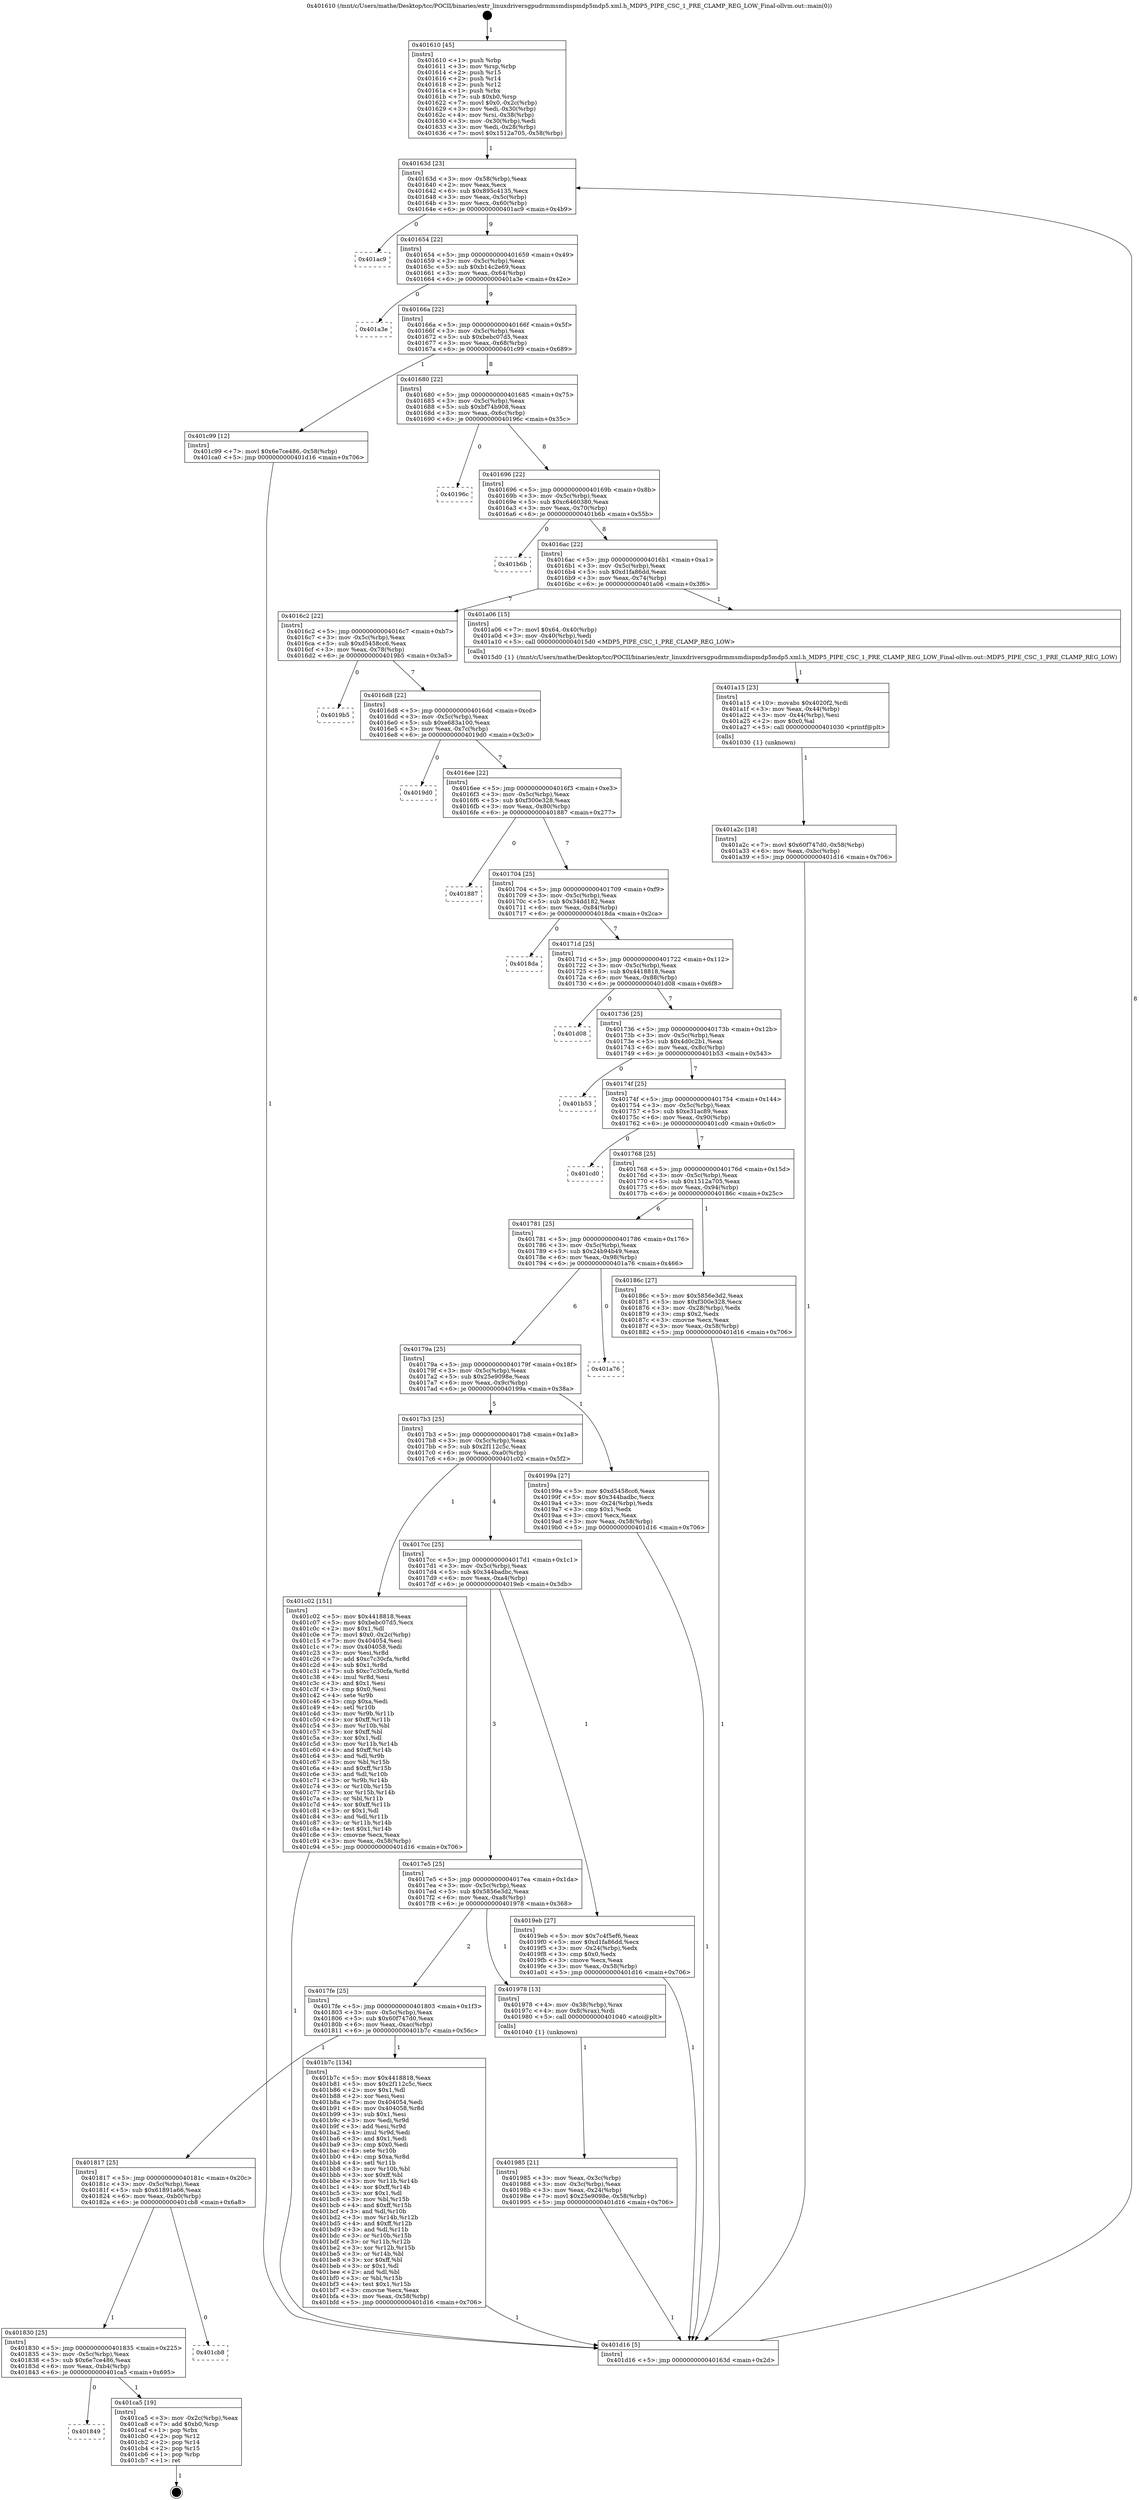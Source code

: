 digraph "0x401610" {
  label = "0x401610 (/mnt/c/Users/mathe/Desktop/tcc/POCII/binaries/extr_linuxdriversgpudrmmsmdispmdp5mdp5.xml.h_MDP5_PIPE_CSC_1_PRE_CLAMP_REG_LOW_Final-ollvm.out::main(0))"
  labelloc = "t"
  node[shape=record]

  Entry [label="",width=0.3,height=0.3,shape=circle,fillcolor=black,style=filled]
  "0x40163d" [label="{
     0x40163d [23]\l
     | [instrs]\l
     &nbsp;&nbsp;0x40163d \<+3\>: mov -0x58(%rbp),%eax\l
     &nbsp;&nbsp;0x401640 \<+2\>: mov %eax,%ecx\l
     &nbsp;&nbsp;0x401642 \<+6\>: sub $0x895c4135,%ecx\l
     &nbsp;&nbsp;0x401648 \<+3\>: mov %eax,-0x5c(%rbp)\l
     &nbsp;&nbsp;0x40164b \<+3\>: mov %ecx,-0x60(%rbp)\l
     &nbsp;&nbsp;0x40164e \<+6\>: je 0000000000401ac9 \<main+0x4b9\>\l
  }"]
  "0x401ac9" [label="{
     0x401ac9\l
  }", style=dashed]
  "0x401654" [label="{
     0x401654 [22]\l
     | [instrs]\l
     &nbsp;&nbsp;0x401654 \<+5\>: jmp 0000000000401659 \<main+0x49\>\l
     &nbsp;&nbsp;0x401659 \<+3\>: mov -0x5c(%rbp),%eax\l
     &nbsp;&nbsp;0x40165c \<+5\>: sub $0xb14c2e69,%eax\l
     &nbsp;&nbsp;0x401661 \<+3\>: mov %eax,-0x64(%rbp)\l
     &nbsp;&nbsp;0x401664 \<+6\>: je 0000000000401a3e \<main+0x42e\>\l
  }"]
  Exit [label="",width=0.3,height=0.3,shape=circle,fillcolor=black,style=filled,peripheries=2]
  "0x401a3e" [label="{
     0x401a3e\l
  }", style=dashed]
  "0x40166a" [label="{
     0x40166a [22]\l
     | [instrs]\l
     &nbsp;&nbsp;0x40166a \<+5\>: jmp 000000000040166f \<main+0x5f\>\l
     &nbsp;&nbsp;0x40166f \<+3\>: mov -0x5c(%rbp),%eax\l
     &nbsp;&nbsp;0x401672 \<+5\>: sub $0xbebc07d5,%eax\l
     &nbsp;&nbsp;0x401677 \<+3\>: mov %eax,-0x68(%rbp)\l
     &nbsp;&nbsp;0x40167a \<+6\>: je 0000000000401c99 \<main+0x689\>\l
  }"]
  "0x401849" [label="{
     0x401849\l
  }", style=dashed]
  "0x401c99" [label="{
     0x401c99 [12]\l
     | [instrs]\l
     &nbsp;&nbsp;0x401c99 \<+7\>: movl $0x6e7ce486,-0x58(%rbp)\l
     &nbsp;&nbsp;0x401ca0 \<+5\>: jmp 0000000000401d16 \<main+0x706\>\l
  }"]
  "0x401680" [label="{
     0x401680 [22]\l
     | [instrs]\l
     &nbsp;&nbsp;0x401680 \<+5\>: jmp 0000000000401685 \<main+0x75\>\l
     &nbsp;&nbsp;0x401685 \<+3\>: mov -0x5c(%rbp),%eax\l
     &nbsp;&nbsp;0x401688 \<+5\>: sub $0xbf74b908,%eax\l
     &nbsp;&nbsp;0x40168d \<+3\>: mov %eax,-0x6c(%rbp)\l
     &nbsp;&nbsp;0x401690 \<+6\>: je 000000000040196c \<main+0x35c\>\l
  }"]
  "0x401ca5" [label="{
     0x401ca5 [19]\l
     | [instrs]\l
     &nbsp;&nbsp;0x401ca5 \<+3\>: mov -0x2c(%rbp),%eax\l
     &nbsp;&nbsp;0x401ca8 \<+7\>: add $0xb0,%rsp\l
     &nbsp;&nbsp;0x401caf \<+1\>: pop %rbx\l
     &nbsp;&nbsp;0x401cb0 \<+2\>: pop %r12\l
     &nbsp;&nbsp;0x401cb2 \<+2\>: pop %r14\l
     &nbsp;&nbsp;0x401cb4 \<+2\>: pop %r15\l
     &nbsp;&nbsp;0x401cb6 \<+1\>: pop %rbp\l
     &nbsp;&nbsp;0x401cb7 \<+1\>: ret\l
  }"]
  "0x40196c" [label="{
     0x40196c\l
  }", style=dashed]
  "0x401696" [label="{
     0x401696 [22]\l
     | [instrs]\l
     &nbsp;&nbsp;0x401696 \<+5\>: jmp 000000000040169b \<main+0x8b\>\l
     &nbsp;&nbsp;0x40169b \<+3\>: mov -0x5c(%rbp),%eax\l
     &nbsp;&nbsp;0x40169e \<+5\>: sub $0xc6460380,%eax\l
     &nbsp;&nbsp;0x4016a3 \<+3\>: mov %eax,-0x70(%rbp)\l
     &nbsp;&nbsp;0x4016a6 \<+6\>: je 0000000000401b6b \<main+0x55b\>\l
  }"]
  "0x401830" [label="{
     0x401830 [25]\l
     | [instrs]\l
     &nbsp;&nbsp;0x401830 \<+5\>: jmp 0000000000401835 \<main+0x225\>\l
     &nbsp;&nbsp;0x401835 \<+3\>: mov -0x5c(%rbp),%eax\l
     &nbsp;&nbsp;0x401838 \<+5\>: sub $0x6e7ce486,%eax\l
     &nbsp;&nbsp;0x40183d \<+6\>: mov %eax,-0xb4(%rbp)\l
     &nbsp;&nbsp;0x401843 \<+6\>: je 0000000000401ca5 \<main+0x695\>\l
  }"]
  "0x401b6b" [label="{
     0x401b6b\l
  }", style=dashed]
  "0x4016ac" [label="{
     0x4016ac [22]\l
     | [instrs]\l
     &nbsp;&nbsp;0x4016ac \<+5\>: jmp 00000000004016b1 \<main+0xa1\>\l
     &nbsp;&nbsp;0x4016b1 \<+3\>: mov -0x5c(%rbp),%eax\l
     &nbsp;&nbsp;0x4016b4 \<+5\>: sub $0xd1fa86dd,%eax\l
     &nbsp;&nbsp;0x4016b9 \<+3\>: mov %eax,-0x74(%rbp)\l
     &nbsp;&nbsp;0x4016bc \<+6\>: je 0000000000401a06 \<main+0x3f6\>\l
  }"]
  "0x401cb8" [label="{
     0x401cb8\l
  }", style=dashed]
  "0x401a06" [label="{
     0x401a06 [15]\l
     | [instrs]\l
     &nbsp;&nbsp;0x401a06 \<+7\>: movl $0x64,-0x40(%rbp)\l
     &nbsp;&nbsp;0x401a0d \<+3\>: mov -0x40(%rbp),%edi\l
     &nbsp;&nbsp;0x401a10 \<+5\>: call 00000000004015d0 \<MDP5_PIPE_CSC_1_PRE_CLAMP_REG_LOW\>\l
     | [calls]\l
     &nbsp;&nbsp;0x4015d0 \{1\} (/mnt/c/Users/mathe/Desktop/tcc/POCII/binaries/extr_linuxdriversgpudrmmsmdispmdp5mdp5.xml.h_MDP5_PIPE_CSC_1_PRE_CLAMP_REG_LOW_Final-ollvm.out::MDP5_PIPE_CSC_1_PRE_CLAMP_REG_LOW)\l
  }"]
  "0x4016c2" [label="{
     0x4016c2 [22]\l
     | [instrs]\l
     &nbsp;&nbsp;0x4016c2 \<+5\>: jmp 00000000004016c7 \<main+0xb7\>\l
     &nbsp;&nbsp;0x4016c7 \<+3\>: mov -0x5c(%rbp),%eax\l
     &nbsp;&nbsp;0x4016ca \<+5\>: sub $0xd5458cc6,%eax\l
     &nbsp;&nbsp;0x4016cf \<+3\>: mov %eax,-0x78(%rbp)\l
     &nbsp;&nbsp;0x4016d2 \<+6\>: je 00000000004019b5 \<main+0x3a5\>\l
  }"]
  "0x401817" [label="{
     0x401817 [25]\l
     | [instrs]\l
     &nbsp;&nbsp;0x401817 \<+5\>: jmp 000000000040181c \<main+0x20c\>\l
     &nbsp;&nbsp;0x40181c \<+3\>: mov -0x5c(%rbp),%eax\l
     &nbsp;&nbsp;0x40181f \<+5\>: sub $0x61891a66,%eax\l
     &nbsp;&nbsp;0x401824 \<+6\>: mov %eax,-0xb0(%rbp)\l
     &nbsp;&nbsp;0x40182a \<+6\>: je 0000000000401cb8 \<main+0x6a8\>\l
  }"]
  "0x4019b5" [label="{
     0x4019b5\l
  }", style=dashed]
  "0x4016d8" [label="{
     0x4016d8 [22]\l
     | [instrs]\l
     &nbsp;&nbsp;0x4016d8 \<+5\>: jmp 00000000004016dd \<main+0xcd\>\l
     &nbsp;&nbsp;0x4016dd \<+3\>: mov -0x5c(%rbp),%eax\l
     &nbsp;&nbsp;0x4016e0 \<+5\>: sub $0xe683a100,%eax\l
     &nbsp;&nbsp;0x4016e5 \<+3\>: mov %eax,-0x7c(%rbp)\l
     &nbsp;&nbsp;0x4016e8 \<+6\>: je 00000000004019d0 \<main+0x3c0\>\l
  }"]
  "0x401b7c" [label="{
     0x401b7c [134]\l
     | [instrs]\l
     &nbsp;&nbsp;0x401b7c \<+5\>: mov $0x4418818,%eax\l
     &nbsp;&nbsp;0x401b81 \<+5\>: mov $0x2f112c5c,%ecx\l
     &nbsp;&nbsp;0x401b86 \<+2\>: mov $0x1,%dl\l
     &nbsp;&nbsp;0x401b88 \<+2\>: xor %esi,%esi\l
     &nbsp;&nbsp;0x401b8a \<+7\>: mov 0x404054,%edi\l
     &nbsp;&nbsp;0x401b91 \<+8\>: mov 0x404058,%r8d\l
     &nbsp;&nbsp;0x401b99 \<+3\>: sub $0x1,%esi\l
     &nbsp;&nbsp;0x401b9c \<+3\>: mov %edi,%r9d\l
     &nbsp;&nbsp;0x401b9f \<+3\>: add %esi,%r9d\l
     &nbsp;&nbsp;0x401ba2 \<+4\>: imul %r9d,%edi\l
     &nbsp;&nbsp;0x401ba6 \<+3\>: and $0x1,%edi\l
     &nbsp;&nbsp;0x401ba9 \<+3\>: cmp $0x0,%edi\l
     &nbsp;&nbsp;0x401bac \<+4\>: sete %r10b\l
     &nbsp;&nbsp;0x401bb0 \<+4\>: cmp $0xa,%r8d\l
     &nbsp;&nbsp;0x401bb4 \<+4\>: setl %r11b\l
     &nbsp;&nbsp;0x401bb8 \<+3\>: mov %r10b,%bl\l
     &nbsp;&nbsp;0x401bbb \<+3\>: xor $0xff,%bl\l
     &nbsp;&nbsp;0x401bbe \<+3\>: mov %r11b,%r14b\l
     &nbsp;&nbsp;0x401bc1 \<+4\>: xor $0xff,%r14b\l
     &nbsp;&nbsp;0x401bc5 \<+3\>: xor $0x1,%dl\l
     &nbsp;&nbsp;0x401bc8 \<+3\>: mov %bl,%r15b\l
     &nbsp;&nbsp;0x401bcb \<+4\>: and $0xff,%r15b\l
     &nbsp;&nbsp;0x401bcf \<+3\>: and %dl,%r10b\l
     &nbsp;&nbsp;0x401bd2 \<+3\>: mov %r14b,%r12b\l
     &nbsp;&nbsp;0x401bd5 \<+4\>: and $0xff,%r12b\l
     &nbsp;&nbsp;0x401bd9 \<+3\>: and %dl,%r11b\l
     &nbsp;&nbsp;0x401bdc \<+3\>: or %r10b,%r15b\l
     &nbsp;&nbsp;0x401bdf \<+3\>: or %r11b,%r12b\l
     &nbsp;&nbsp;0x401be2 \<+3\>: xor %r12b,%r15b\l
     &nbsp;&nbsp;0x401be5 \<+3\>: or %r14b,%bl\l
     &nbsp;&nbsp;0x401be8 \<+3\>: xor $0xff,%bl\l
     &nbsp;&nbsp;0x401beb \<+3\>: or $0x1,%dl\l
     &nbsp;&nbsp;0x401bee \<+2\>: and %dl,%bl\l
     &nbsp;&nbsp;0x401bf0 \<+3\>: or %bl,%r15b\l
     &nbsp;&nbsp;0x401bf3 \<+4\>: test $0x1,%r15b\l
     &nbsp;&nbsp;0x401bf7 \<+3\>: cmovne %ecx,%eax\l
     &nbsp;&nbsp;0x401bfa \<+3\>: mov %eax,-0x58(%rbp)\l
     &nbsp;&nbsp;0x401bfd \<+5\>: jmp 0000000000401d16 \<main+0x706\>\l
  }"]
  "0x4019d0" [label="{
     0x4019d0\l
  }", style=dashed]
  "0x4016ee" [label="{
     0x4016ee [22]\l
     | [instrs]\l
     &nbsp;&nbsp;0x4016ee \<+5\>: jmp 00000000004016f3 \<main+0xe3\>\l
     &nbsp;&nbsp;0x4016f3 \<+3\>: mov -0x5c(%rbp),%eax\l
     &nbsp;&nbsp;0x4016f6 \<+5\>: sub $0xf300e328,%eax\l
     &nbsp;&nbsp;0x4016fb \<+3\>: mov %eax,-0x80(%rbp)\l
     &nbsp;&nbsp;0x4016fe \<+6\>: je 0000000000401887 \<main+0x277\>\l
  }"]
  "0x401a2c" [label="{
     0x401a2c [18]\l
     | [instrs]\l
     &nbsp;&nbsp;0x401a2c \<+7\>: movl $0x60f747d0,-0x58(%rbp)\l
     &nbsp;&nbsp;0x401a33 \<+6\>: mov %eax,-0xbc(%rbp)\l
     &nbsp;&nbsp;0x401a39 \<+5\>: jmp 0000000000401d16 \<main+0x706\>\l
  }"]
  "0x401887" [label="{
     0x401887\l
  }", style=dashed]
  "0x401704" [label="{
     0x401704 [25]\l
     | [instrs]\l
     &nbsp;&nbsp;0x401704 \<+5\>: jmp 0000000000401709 \<main+0xf9\>\l
     &nbsp;&nbsp;0x401709 \<+3\>: mov -0x5c(%rbp),%eax\l
     &nbsp;&nbsp;0x40170c \<+5\>: sub $0x34dd182,%eax\l
     &nbsp;&nbsp;0x401711 \<+6\>: mov %eax,-0x84(%rbp)\l
     &nbsp;&nbsp;0x401717 \<+6\>: je 00000000004018da \<main+0x2ca\>\l
  }"]
  "0x401a15" [label="{
     0x401a15 [23]\l
     | [instrs]\l
     &nbsp;&nbsp;0x401a15 \<+10\>: movabs $0x4020f2,%rdi\l
     &nbsp;&nbsp;0x401a1f \<+3\>: mov %eax,-0x44(%rbp)\l
     &nbsp;&nbsp;0x401a22 \<+3\>: mov -0x44(%rbp),%esi\l
     &nbsp;&nbsp;0x401a25 \<+2\>: mov $0x0,%al\l
     &nbsp;&nbsp;0x401a27 \<+5\>: call 0000000000401030 \<printf@plt\>\l
     | [calls]\l
     &nbsp;&nbsp;0x401030 \{1\} (unknown)\l
  }"]
  "0x4018da" [label="{
     0x4018da\l
  }", style=dashed]
  "0x40171d" [label="{
     0x40171d [25]\l
     | [instrs]\l
     &nbsp;&nbsp;0x40171d \<+5\>: jmp 0000000000401722 \<main+0x112\>\l
     &nbsp;&nbsp;0x401722 \<+3\>: mov -0x5c(%rbp),%eax\l
     &nbsp;&nbsp;0x401725 \<+5\>: sub $0x4418818,%eax\l
     &nbsp;&nbsp;0x40172a \<+6\>: mov %eax,-0x88(%rbp)\l
     &nbsp;&nbsp;0x401730 \<+6\>: je 0000000000401d08 \<main+0x6f8\>\l
  }"]
  "0x401985" [label="{
     0x401985 [21]\l
     | [instrs]\l
     &nbsp;&nbsp;0x401985 \<+3\>: mov %eax,-0x3c(%rbp)\l
     &nbsp;&nbsp;0x401988 \<+3\>: mov -0x3c(%rbp),%eax\l
     &nbsp;&nbsp;0x40198b \<+3\>: mov %eax,-0x24(%rbp)\l
     &nbsp;&nbsp;0x40198e \<+7\>: movl $0x25e9098e,-0x58(%rbp)\l
     &nbsp;&nbsp;0x401995 \<+5\>: jmp 0000000000401d16 \<main+0x706\>\l
  }"]
  "0x401d08" [label="{
     0x401d08\l
  }", style=dashed]
  "0x401736" [label="{
     0x401736 [25]\l
     | [instrs]\l
     &nbsp;&nbsp;0x401736 \<+5\>: jmp 000000000040173b \<main+0x12b\>\l
     &nbsp;&nbsp;0x40173b \<+3\>: mov -0x5c(%rbp),%eax\l
     &nbsp;&nbsp;0x40173e \<+5\>: sub $0x4d0c2b1,%eax\l
     &nbsp;&nbsp;0x401743 \<+6\>: mov %eax,-0x8c(%rbp)\l
     &nbsp;&nbsp;0x401749 \<+6\>: je 0000000000401b53 \<main+0x543\>\l
  }"]
  "0x4017fe" [label="{
     0x4017fe [25]\l
     | [instrs]\l
     &nbsp;&nbsp;0x4017fe \<+5\>: jmp 0000000000401803 \<main+0x1f3\>\l
     &nbsp;&nbsp;0x401803 \<+3\>: mov -0x5c(%rbp),%eax\l
     &nbsp;&nbsp;0x401806 \<+5\>: sub $0x60f747d0,%eax\l
     &nbsp;&nbsp;0x40180b \<+6\>: mov %eax,-0xac(%rbp)\l
     &nbsp;&nbsp;0x401811 \<+6\>: je 0000000000401b7c \<main+0x56c\>\l
  }"]
  "0x401b53" [label="{
     0x401b53\l
  }", style=dashed]
  "0x40174f" [label="{
     0x40174f [25]\l
     | [instrs]\l
     &nbsp;&nbsp;0x40174f \<+5\>: jmp 0000000000401754 \<main+0x144\>\l
     &nbsp;&nbsp;0x401754 \<+3\>: mov -0x5c(%rbp),%eax\l
     &nbsp;&nbsp;0x401757 \<+5\>: sub $0xe31ac89,%eax\l
     &nbsp;&nbsp;0x40175c \<+6\>: mov %eax,-0x90(%rbp)\l
     &nbsp;&nbsp;0x401762 \<+6\>: je 0000000000401cd0 \<main+0x6c0\>\l
  }"]
  "0x401978" [label="{
     0x401978 [13]\l
     | [instrs]\l
     &nbsp;&nbsp;0x401978 \<+4\>: mov -0x38(%rbp),%rax\l
     &nbsp;&nbsp;0x40197c \<+4\>: mov 0x8(%rax),%rdi\l
     &nbsp;&nbsp;0x401980 \<+5\>: call 0000000000401040 \<atoi@plt\>\l
     | [calls]\l
     &nbsp;&nbsp;0x401040 \{1\} (unknown)\l
  }"]
  "0x401cd0" [label="{
     0x401cd0\l
  }", style=dashed]
  "0x401768" [label="{
     0x401768 [25]\l
     | [instrs]\l
     &nbsp;&nbsp;0x401768 \<+5\>: jmp 000000000040176d \<main+0x15d\>\l
     &nbsp;&nbsp;0x40176d \<+3\>: mov -0x5c(%rbp),%eax\l
     &nbsp;&nbsp;0x401770 \<+5\>: sub $0x1512a705,%eax\l
     &nbsp;&nbsp;0x401775 \<+6\>: mov %eax,-0x94(%rbp)\l
     &nbsp;&nbsp;0x40177b \<+6\>: je 000000000040186c \<main+0x25c\>\l
  }"]
  "0x4017e5" [label="{
     0x4017e5 [25]\l
     | [instrs]\l
     &nbsp;&nbsp;0x4017e5 \<+5\>: jmp 00000000004017ea \<main+0x1da\>\l
     &nbsp;&nbsp;0x4017ea \<+3\>: mov -0x5c(%rbp),%eax\l
     &nbsp;&nbsp;0x4017ed \<+5\>: sub $0x5856e3d2,%eax\l
     &nbsp;&nbsp;0x4017f2 \<+6\>: mov %eax,-0xa8(%rbp)\l
     &nbsp;&nbsp;0x4017f8 \<+6\>: je 0000000000401978 \<main+0x368\>\l
  }"]
  "0x40186c" [label="{
     0x40186c [27]\l
     | [instrs]\l
     &nbsp;&nbsp;0x40186c \<+5\>: mov $0x5856e3d2,%eax\l
     &nbsp;&nbsp;0x401871 \<+5\>: mov $0xf300e328,%ecx\l
     &nbsp;&nbsp;0x401876 \<+3\>: mov -0x28(%rbp),%edx\l
     &nbsp;&nbsp;0x401879 \<+3\>: cmp $0x2,%edx\l
     &nbsp;&nbsp;0x40187c \<+3\>: cmovne %ecx,%eax\l
     &nbsp;&nbsp;0x40187f \<+3\>: mov %eax,-0x58(%rbp)\l
     &nbsp;&nbsp;0x401882 \<+5\>: jmp 0000000000401d16 \<main+0x706\>\l
  }"]
  "0x401781" [label="{
     0x401781 [25]\l
     | [instrs]\l
     &nbsp;&nbsp;0x401781 \<+5\>: jmp 0000000000401786 \<main+0x176\>\l
     &nbsp;&nbsp;0x401786 \<+3\>: mov -0x5c(%rbp),%eax\l
     &nbsp;&nbsp;0x401789 \<+5\>: sub $0x24b94b49,%eax\l
     &nbsp;&nbsp;0x40178e \<+6\>: mov %eax,-0x98(%rbp)\l
     &nbsp;&nbsp;0x401794 \<+6\>: je 0000000000401a76 \<main+0x466\>\l
  }"]
  "0x401d16" [label="{
     0x401d16 [5]\l
     | [instrs]\l
     &nbsp;&nbsp;0x401d16 \<+5\>: jmp 000000000040163d \<main+0x2d\>\l
  }"]
  "0x401610" [label="{
     0x401610 [45]\l
     | [instrs]\l
     &nbsp;&nbsp;0x401610 \<+1\>: push %rbp\l
     &nbsp;&nbsp;0x401611 \<+3\>: mov %rsp,%rbp\l
     &nbsp;&nbsp;0x401614 \<+2\>: push %r15\l
     &nbsp;&nbsp;0x401616 \<+2\>: push %r14\l
     &nbsp;&nbsp;0x401618 \<+2\>: push %r12\l
     &nbsp;&nbsp;0x40161a \<+1\>: push %rbx\l
     &nbsp;&nbsp;0x40161b \<+7\>: sub $0xb0,%rsp\l
     &nbsp;&nbsp;0x401622 \<+7\>: movl $0x0,-0x2c(%rbp)\l
     &nbsp;&nbsp;0x401629 \<+3\>: mov %edi,-0x30(%rbp)\l
     &nbsp;&nbsp;0x40162c \<+4\>: mov %rsi,-0x38(%rbp)\l
     &nbsp;&nbsp;0x401630 \<+3\>: mov -0x30(%rbp),%edi\l
     &nbsp;&nbsp;0x401633 \<+3\>: mov %edi,-0x28(%rbp)\l
     &nbsp;&nbsp;0x401636 \<+7\>: movl $0x1512a705,-0x58(%rbp)\l
  }"]
  "0x4019eb" [label="{
     0x4019eb [27]\l
     | [instrs]\l
     &nbsp;&nbsp;0x4019eb \<+5\>: mov $0x7c4f5ef6,%eax\l
     &nbsp;&nbsp;0x4019f0 \<+5\>: mov $0xd1fa86dd,%ecx\l
     &nbsp;&nbsp;0x4019f5 \<+3\>: mov -0x24(%rbp),%edx\l
     &nbsp;&nbsp;0x4019f8 \<+3\>: cmp $0x0,%edx\l
     &nbsp;&nbsp;0x4019fb \<+3\>: cmove %ecx,%eax\l
     &nbsp;&nbsp;0x4019fe \<+3\>: mov %eax,-0x58(%rbp)\l
     &nbsp;&nbsp;0x401a01 \<+5\>: jmp 0000000000401d16 \<main+0x706\>\l
  }"]
  "0x401a76" [label="{
     0x401a76\l
  }", style=dashed]
  "0x40179a" [label="{
     0x40179a [25]\l
     | [instrs]\l
     &nbsp;&nbsp;0x40179a \<+5\>: jmp 000000000040179f \<main+0x18f\>\l
     &nbsp;&nbsp;0x40179f \<+3\>: mov -0x5c(%rbp),%eax\l
     &nbsp;&nbsp;0x4017a2 \<+5\>: sub $0x25e9098e,%eax\l
     &nbsp;&nbsp;0x4017a7 \<+6\>: mov %eax,-0x9c(%rbp)\l
     &nbsp;&nbsp;0x4017ad \<+6\>: je 000000000040199a \<main+0x38a\>\l
  }"]
  "0x4017cc" [label="{
     0x4017cc [25]\l
     | [instrs]\l
     &nbsp;&nbsp;0x4017cc \<+5\>: jmp 00000000004017d1 \<main+0x1c1\>\l
     &nbsp;&nbsp;0x4017d1 \<+3\>: mov -0x5c(%rbp),%eax\l
     &nbsp;&nbsp;0x4017d4 \<+5\>: sub $0x344badbc,%eax\l
     &nbsp;&nbsp;0x4017d9 \<+6\>: mov %eax,-0xa4(%rbp)\l
     &nbsp;&nbsp;0x4017df \<+6\>: je 00000000004019eb \<main+0x3db\>\l
  }"]
  "0x40199a" [label="{
     0x40199a [27]\l
     | [instrs]\l
     &nbsp;&nbsp;0x40199a \<+5\>: mov $0xd5458cc6,%eax\l
     &nbsp;&nbsp;0x40199f \<+5\>: mov $0x344badbc,%ecx\l
     &nbsp;&nbsp;0x4019a4 \<+3\>: mov -0x24(%rbp),%edx\l
     &nbsp;&nbsp;0x4019a7 \<+3\>: cmp $0x1,%edx\l
     &nbsp;&nbsp;0x4019aa \<+3\>: cmovl %ecx,%eax\l
     &nbsp;&nbsp;0x4019ad \<+3\>: mov %eax,-0x58(%rbp)\l
     &nbsp;&nbsp;0x4019b0 \<+5\>: jmp 0000000000401d16 \<main+0x706\>\l
  }"]
  "0x4017b3" [label="{
     0x4017b3 [25]\l
     | [instrs]\l
     &nbsp;&nbsp;0x4017b3 \<+5\>: jmp 00000000004017b8 \<main+0x1a8\>\l
     &nbsp;&nbsp;0x4017b8 \<+3\>: mov -0x5c(%rbp),%eax\l
     &nbsp;&nbsp;0x4017bb \<+5\>: sub $0x2f112c5c,%eax\l
     &nbsp;&nbsp;0x4017c0 \<+6\>: mov %eax,-0xa0(%rbp)\l
     &nbsp;&nbsp;0x4017c6 \<+6\>: je 0000000000401c02 \<main+0x5f2\>\l
  }"]
  "0x401c02" [label="{
     0x401c02 [151]\l
     | [instrs]\l
     &nbsp;&nbsp;0x401c02 \<+5\>: mov $0x4418818,%eax\l
     &nbsp;&nbsp;0x401c07 \<+5\>: mov $0xbebc07d5,%ecx\l
     &nbsp;&nbsp;0x401c0c \<+2\>: mov $0x1,%dl\l
     &nbsp;&nbsp;0x401c0e \<+7\>: movl $0x0,-0x2c(%rbp)\l
     &nbsp;&nbsp;0x401c15 \<+7\>: mov 0x404054,%esi\l
     &nbsp;&nbsp;0x401c1c \<+7\>: mov 0x404058,%edi\l
     &nbsp;&nbsp;0x401c23 \<+3\>: mov %esi,%r8d\l
     &nbsp;&nbsp;0x401c26 \<+7\>: add $0xc7c30cfa,%r8d\l
     &nbsp;&nbsp;0x401c2d \<+4\>: sub $0x1,%r8d\l
     &nbsp;&nbsp;0x401c31 \<+7\>: sub $0xc7c30cfa,%r8d\l
     &nbsp;&nbsp;0x401c38 \<+4\>: imul %r8d,%esi\l
     &nbsp;&nbsp;0x401c3c \<+3\>: and $0x1,%esi\l
     &nbsp;&nbsp;0x401c3f \<+3\>: cmp $0x0,%esi\l
     &nbsp;&nbsp;0x401c42 \<+4\>: sete %r9b\l
     &nbsp;&nbsp;0x401c46 \<+3\>: cmp $0xa,%edi\l
     &nbsp;&nbsp;0x401c49 \<+4\>: setl %r10b\l
     &nbsp;&nbsp;0x401c4d \<+3\>: mov %r9b,%r11b\l
     &nbsp;&nbsp;0x401c50 \<+4\>: xor $0xff,%r11b\l
     &nbsp;&nbsp;0x401c54 \<+3\>: mov %r10b,%bl\l
     &nbsp;&nbsp;0x401c57 \<+3\>: xor $0xff,%bl\l
     &nbsp;&nbsp;0x401c5a \<+3\>: xor $0x1,%dl\l
     &nbsp;&nbsp;0x401c5d \<+3\>: mov %r11b,%r14b\l
     &nbsp;&nbsp;0x401c60 \<+4\>: and $0xff,%r14b\l
     &nbsp;&nbsp;0x401c64 \<+3\>: and %dl,%r9b\l
     &nbsp;&nbsp;0x401c67 \<+3\>: mov %bl,%r15b\l
     &nbsp;&nbsp;0x401c6a \<+4\>: and $0xff,%r15b\l
     &nbsp;&nbsp;0x401c6e \<+3\>: and %dl,%r10b\l
     &nbsp;&nbsp;0x401c71 \<+3\>: or %r9b,%r14b\l
     &nbsp;&nbsp;0x401c74 \<+3\>: or %r10b,%r15b\l
     &nbsp;&nbsp;0x401c77 \<+3\>: xor %r15b,%r14b\l
     &nbsp;&nbsp;0x401c7a \<+3\>: or %bl,%r11b\l
     &nbsp;&nbsp;0x401c7d \<+4\>: xor $0xff,%r11b\l
     &nbsp;&nbsp;0x401c81 \<+3\>: or $0x1,%dl\l
     &nbsp;&nbsp;0x401c84 \<+3\>: and %dl,%r11b\l
     &nbsp;&nbsp;0x401c87 \<+3\>: or %r11b,%r14b\l
     &nbsp;&nbsp;0x401c8a \<+4\>: test $0x1,%r14b\l
     &nbsp;&nbsp;0x401c8e \<+3\>: cmovne %ecx,%eax\l
     &nbsp;&nbsp;0x401c91 \<+3\>: mov %eax,-0x58(%rbp)\l
     &nbsp;&nbsp;0x401c94 \<+5\>: jmp 0000000000401d16 \<main+0x706\>\l
  }"]
  Entry -> "0x401610" [label=" 1"]
  "0x40163d" -> "0x401ac9" [label=" 0"]
  "0x40163d" -> "0x401654" [label=" 9"]
  "0x401ca5" -> Exit [label=" 1"]
  "0x401654" -> "0x401a3e" [label=" 0"]
  "0x401654" -> "0x40166a" [label=" 9"]
  "0x401830" -> "0x401849" [label=" 0"]
  "0x40166a" -> "0x401c99" [label=" 1"]
  "0x40166a" -> "0x401680" [label=" 8"]
  "0x401830" -> "0x401ca5" [label=" 1"]
  "0x401680" -> "0x40196c" [label=" 0"]
  "0x401680" -> "0x401696" [label=" 8"]
  "0x401817" -> "0x401830" [label=" 1"]
  "0x401696" -> "0x401b6b" [label=" 0"]
  "0x401696" -> "0x4016ac" [label=" 8"]
  "0x401817" -> "0x401cb8" [label=" 0"]
  "0x4016ac" -> "0x401a06" [label=" 1"]
  "0x4016ac" -> "0x4016c2" [label=" 7"]
  "0x401c99" -> "0x401d16" [label=" 1"]
  "0x4016c2" -> "0x4019b5" [label=" 0"]
  "0x4016c2" -> "0x4016d8" [label=" 7"]
  "0x401c02" -> "0x401d16" [label=" 1"]
  "0x4016d8" -> "0x4019d0" [label=" 0"]
  "0x4016d8" -> "0x4016ee" [label=" 7"]
  "0x401b7c" -> "0x401d16" [label=" 1"]
  "0x4016ee" -> "0x401887" [label=" 0"]
  "0x4016ee" -> "0x401704" [label=" 7"]
  "0x4017fe" -> "0x401b7c" [label=" 1"]
  "0x401704" -> "0x4018da" [label=" 0"]
  "0x401704" -> "0x40171d" [label=" 7"]
  "0x4017fe" -> "0x401817" [label=" 1"]
  "0x40171d" -> "0x401d08" [label=" 0"]
  "0x40171d" -> "0x401736" [label=" 7"]
  "0x401a2c" -> "0x401d16" [label=" 1"]
  "0x401736" -> "0x401b53" [label=" 0"]
  "0x401736" -> "0x40174f" [label=" 7"]
  "0x401a15" -> "0x401a2c" [label=" 1"]
  "0x40174f" -> "0x401cd0" [label=" 0"]
  "0x40174f" -> "0x401768" [label=" 7"]
  "0x401a06" -> "0x401a15" [label=" 1"]
  "0x401768" -> "0x40186c" [label=" 1"]
  "0x401768" -> "0x401781" [label=" 6"]
  "0x40186c" -> "0x401d16" [label=" 1"]
  "0x401610" -> "0x40163d" [label=" 1"]
  "0x401d16" -> "0x40163d" [label=" 8"]
  "0x40199a" -> "0x401d16" [label=" 1"]
  "0x401781" -> "0x401a76" [label=" 0"]
  "0x401781" -> "0x40179a" [label=" 6"]
  "0x401985" -> "0x401d16" [label=" 1"]
  "0x40179a" -> "0x40199a" [label=" 1"]
  "0x40179a" -> "0x4017b3" [label=" 5"]
  "0x4017e5" -> "0x4017fe" [label=" 2"]
  "0x4017b3" -> "0x401c02" [label=" 1"]
  "0x4017b3" -> "0x4017cc" [label=" 4"]
  "0x401978" -> "0x401985" [label=" 1"]
  "0x4017cc" -> "0x4019eb" [label=" 1"]
  "0x4017cc" -> "0x4017e5" [label=" 3"]
  "0x4019eb" -> "0x401d16" [label=" 1"]
  "0x4017e5" -> "0x401978" [label=" 1"]
}
